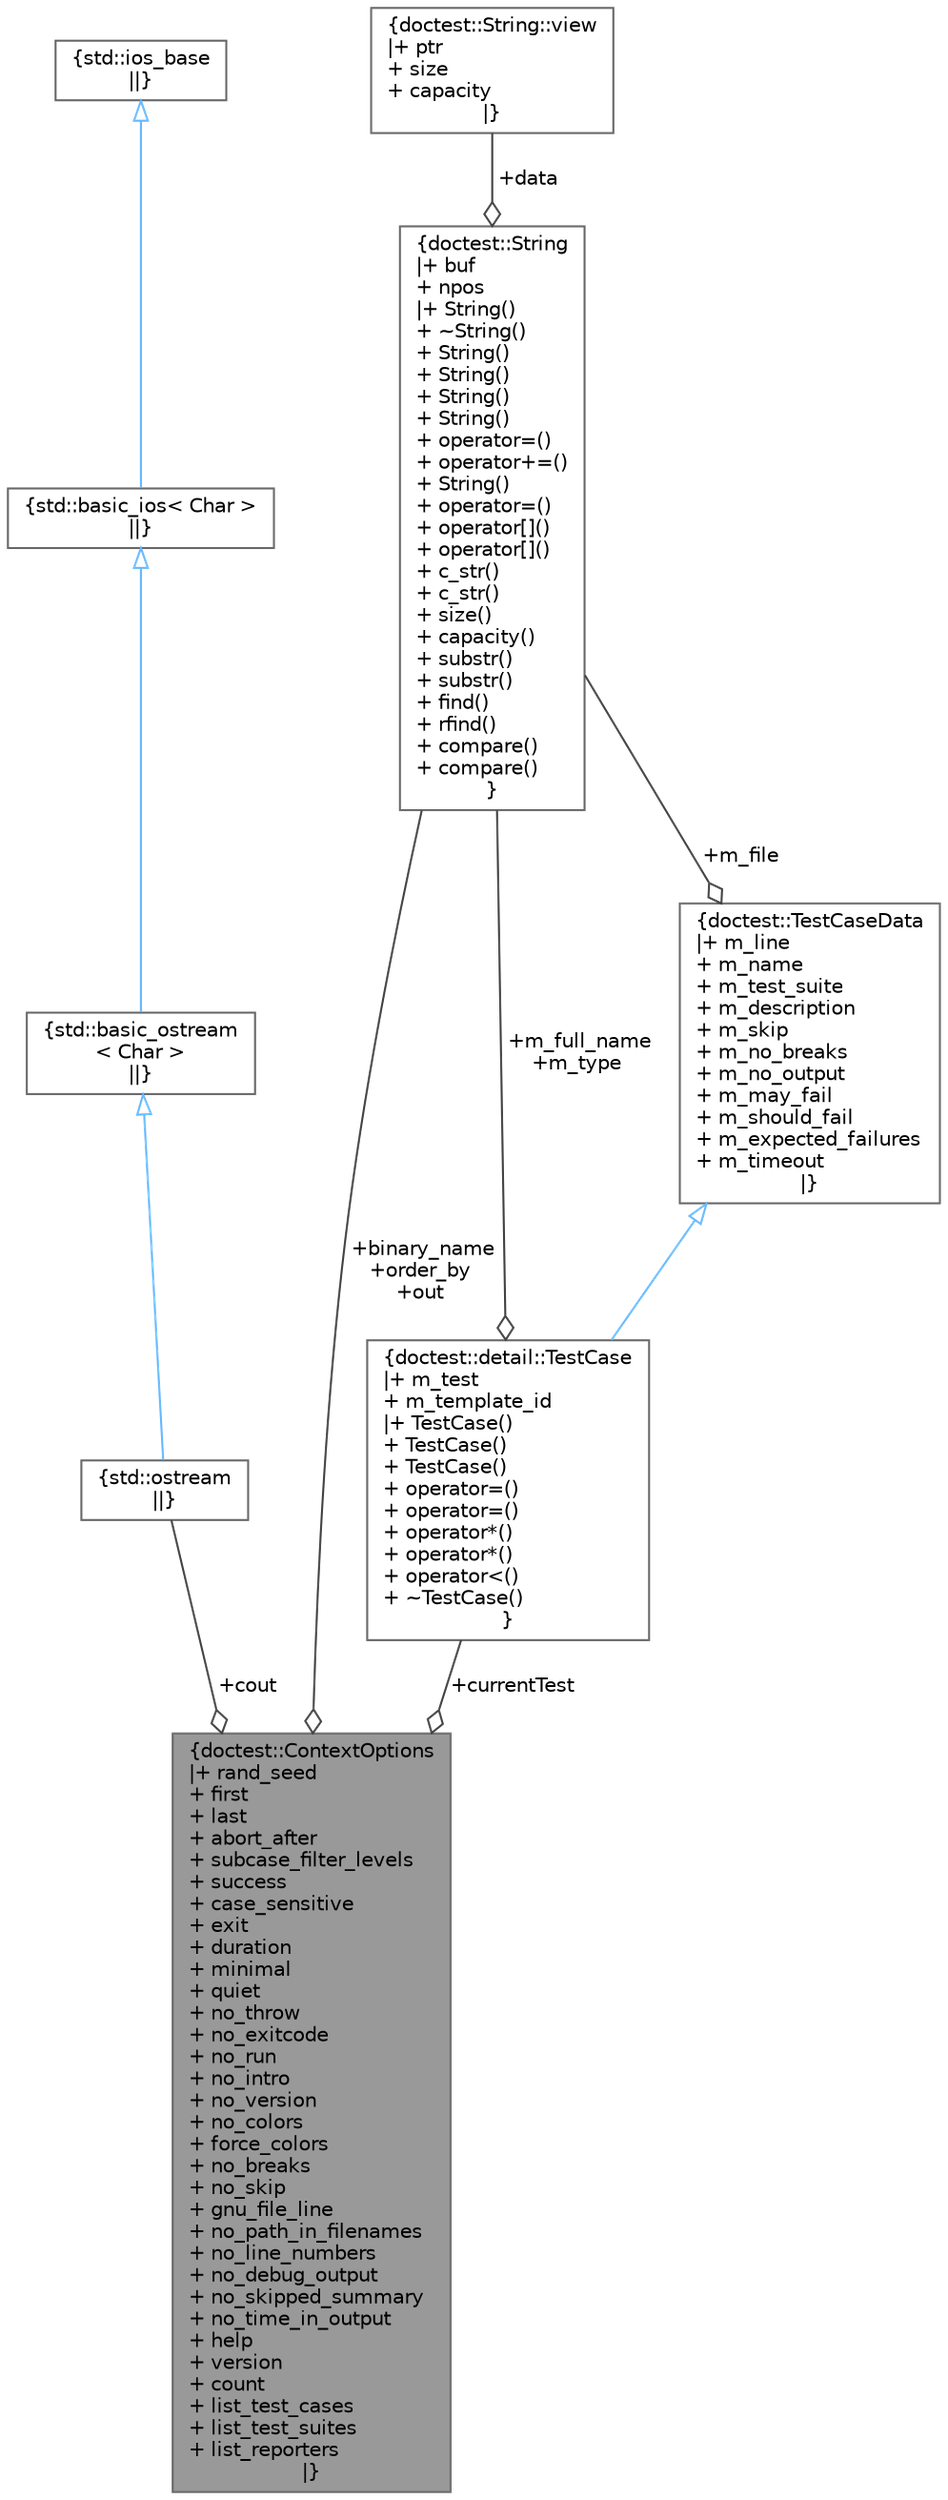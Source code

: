 digraph "doctest::ContextOptions"
{
 // LATEX_PDF_SIZE
  bgcolor="transparent";
  edge [fontname=Helvetica,fontsize=10,labelfontname=Helvetica,labelfontsize=10];
  node [fontname=Helvetica,fontsize=10,shape=box,height=0.2,width=0.4];
  Node1 [label="{doctest::ContextOptions\n|+ rand_seed\l+ first\l+ last\l+ abort_after\l+ subcase_filter_levels\l+ success\l+ case_sensitive\l+ exit\l+ duration\l+ minimal\l+ quiet\l+ no_throw\l+ no_exitcode\l+ no_run\l+ no_intro\l+ no_version\l+ no_colors\l+ force_colors\l+ no_breaks\l+ no_skip\l+ gnu_file_line\l+ no_path_in_filenames\l+ no_line_numbers\l+ no_debug_output\l+ no_skipped_summary\l+ no_time_in_output\l+ help\l+ version\l+ count\l+ list_test_cases\l+ list_test_suites\l+ list_reporters\l|}",height=0.2,width=0.4,color="gray40", fillcolor="grey60", style="filled", fontcolor="black",tooltip="OCLINT too many fields."];
  Node2 -> Node1 [color="grey25",style="solid",label=" +cout" ,arrowhead="odiamond"];
  Node2 [label="{std::ostream\n||}",height=0.2,width=0.4,color="gray40", fillcolor="white", style="filled",tooltip=" "];
  Node3 -> Node2 [dir="back",color="steelblue1",style="solid",arrowtail="onormal"];
  Node3 [label="{std::basic_ostream\l\< Char \>\n||}",height=0.2,width=0.4,color="gray40", fillcolor="white", style="filled",tooltip=" "];
  Node4 -> Node3 [dir="back",color="steelblue1",style="solid",arrowtail="onormal"];
  Node4 [label="{std::basic_ios\< Char \>\n||}",height=0.2,width=0.4,color="gray40", fillcolor="white", style="filled",tooltip=" "];
  Node5 -> Node4 [dir="back",color="steelblue1",style="solid",arrowtail="onormal"];
  Node5 [label="{std::ios_base\n||}",height=0.2,width=0.4,color="gray40", fillcolor="white", style="filled",tooltip=" "];
  Node6 -> Node1 [color="grey25",style="solid",label=" +binary_name\n+order_by\n+out" ,arrowhead="odiamond"];
  Node6 [label="{doctest::String\n|+ buf\l+ npos\l|+ String()\l+ ~String()\l+ String()\l+ String()\l+ String()\l+ String()\l+ operator=()\l+ operator+=()\l+ String()\l+ operator=()\l+ operator[]()\l+ operator[]()\l+ c_str()\l+ c_str()\l+ size()\l+ capacity()\l+ substr()\l+ substr()\l+ find()\l+ rfind()\l+ compare()\l+ compare()\l}",height=0.2,width=0.4,color="gray40", fillcolor="white", style="filled",URL="$classdoctest_1_1_string.html",tooltip=" "];
  Node7 -> Node6 [color="grey25",style="solid",label=" +data" ,arrowhead="odiamond"];
  Node7 [label="{doctest::String::view\n|+ ptr\l+ size\l+ capacity\l|}",height=0.2,width=0.4,color="gray40", fillcolor="white", style="filled",tooltip=" "];
  Node8 -> Node1 [color="grey25",style="solid",label=" +currentTest" ,arrowhead="odiamond"];
  Node8 [label="{doctest::detail::TestCase\n|+ m_test\l+ m_template_id\l|+ TestCase()\l+ TestCase()\l+ TestCase()\l+ operator=()\l+ operator=()\l+ operator*()\l+ operator*()\l+ operator\<()\l+ ~TestCase()\l}",height=0.2,width=0.4,color="gray40", fillcolor="white", style="filled",URL="$structdoctest_1_1detail_1_1_test_case.html",tooltip=" "];
  Node9 -> Node8 [dir="back",color="steelblue1",style="solid",arrowtail="onormal"];
  Node9 [label="{doctest::TestCaseData\n|+ m_line\l+ m_name\l+ m_test_suite\l+ m_description\l+ m_skip\l+ m_no_breaks\l+ m_no_output\l+ m_may_fail\l+ m_should_fail\l+ m_expected_failures\l+ m_timeout\l|}",height=0.2,width=0.4,color="gray40", fillcolor="white", style="filled",URL="$structdoctest_1_1_test_case_data.html",tooltip=" "];
  Node6 -> Node9 [color="grey25",style="solid",label=" +m_file" ,arrowhead="odiamond"];
  Node6 -> Node8 [color="grey25",style="solid",label=" +m_full_name\n+m_type" ,arrowhead="odiamond"];
}
